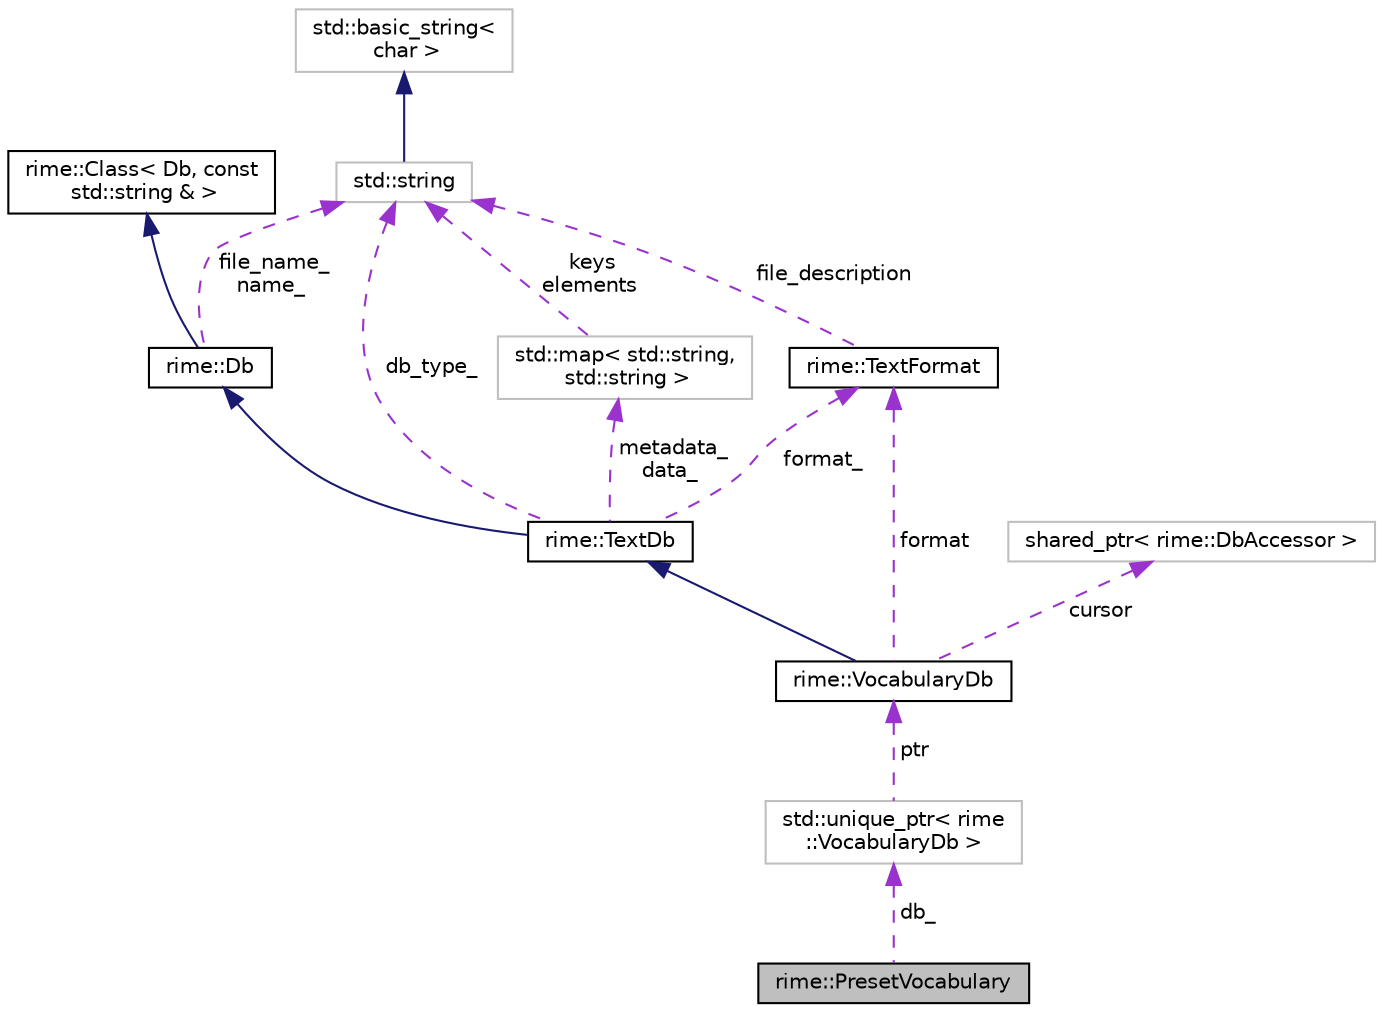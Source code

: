 digraph "rime::PresetVocabulary"
{
  edge [fontname="Helvetica",fontsize="10",labelfontname="Helvetica",labelfontsize="10"];
  node [fontname="Helvetica",fontsize="10",shape=record];
  Node1 [label="rime::PresetVocabulary",height=0.2,width=0.4,color="black", fillcolor="grey75", style="filled" fontcolor="black"];
  Node2 -> Node1 [dir="back",color="darkorchid3",fontsize="10",style="dashed",label=" db_" ,fontname="Helvetica"];
  Node2 [label="std::unique_ptr\< rime\l::VocabularyDb \>",height=0.2,width=0.4,color="grey75", fillcolor="white", style="filled"];
  Node3 -> Node2 [dir="back",color="darkorchid3",fontsize="10",style="dashed",label=" ptr" ,fontname="Helvetica"];
  Node3 [label="rime::VocabularyDb",height=0.2,width=0.4,color="black", fillcolor="white", style="filled",URL="$a00250.html"];
  Node4 -> Node3 [dir="back",color="midnightblue",fontsize="10",style="solid",fontname="Helvetica"];
  Node4 [label="rime::TextDb",height=0.2,width=0.4,color="black", fillcolor="white", style="filled",URL="$a00213.html"];
  Node5 -> Node4 [dir="back",color="midnightblue",fontsize="10",style="solid",fontname="Helvetica"];
  Node5 [label="rime::Db",height=0.2,width=0.4,color="black", fillcolor="white", style="filled",URL="$a00045.html"];
  Node6 -> Node5 [dir="back",color="midnightblue",fontsize="10",style="solid",fontname="Helvetica"];
  Node6 [label="rime::Class\< Db, const\l std::string & \>",height=0.2,width=0.4,color="black", fillcolor="white", style="filled",URL="$a00017.html"];
  Node7 -> Node5 [dir="back",color="darkorchid3",fontsize="10",style="dashed",label=" file_name_\nname_" ,fontname="Helvetica"];
  Node7 [label="std::string",height=0.2,width=0.4,color="grey75", fillcolor="white", style="filled",tooltip="STL class. "];
  Node8 -> Node7 [dir="back",color="midnightblue",fontsize="10",style="solid",fontname="Helvetica"];
  Node8 [label="std::basic_string\<\l char \>",height=0.2,width=0.4,color="grey75", fillcolor="white", style="filled",tooltip="STL class. "];
  Node9 -> Node4 [dir="back",color="darkorchid3",fontsize="10",style="dashed",label=" metadata_\ndata_" ,fontname="Helvetica"];
  Node9 [label="std::map\< std::string,\l std::string \>",height=0.2,width=0.4,color="grey75", fillcolor="white", style="filled"];
  Node7 -> Node9 [dir="back",color="darkorchid3",fontsize="10",style="dashed",label=" keys\nelements" ,fontname="Helvetica"];
  Node7 -> Node4 [dir="back",color="darkorchid3",fontsize="10",style="dashed",label=" db_type_" ,fontname="Helvetica"];
  Node10 -> Node4 [dir="back",color="darkorchid3",fontsize="10",style="dashed",label=" format_" ,fontname="Helvetica"];
  Node10 [label="rime::TextFormat",height=0.2,width=0.4,color="black", fillcolor="white", style="filled",URL="$a00215.html"];
  Node7 -> Node10 [dir="back",color="darkorchid3",fontsize="10",style="dashed",label=" file_description" ,fontname="Helvetica"];
  Node11 -> Node3 [dir="back",color="darkorchid3",fontsize="10",style="dashed",label=" cursor" ,fontname="Helvetica"];
  Node11 [label="shared_ptr\< rime::DbAccessor \>",height=0.2,width=0.4,color="grey75", fillcolor="white", style="filled"];
  Node10 -> Node3 [dir="back",color="darkorchid3",fontsize="10",style="dashed",label=" format" ,fontname="Helvetica"];
}
